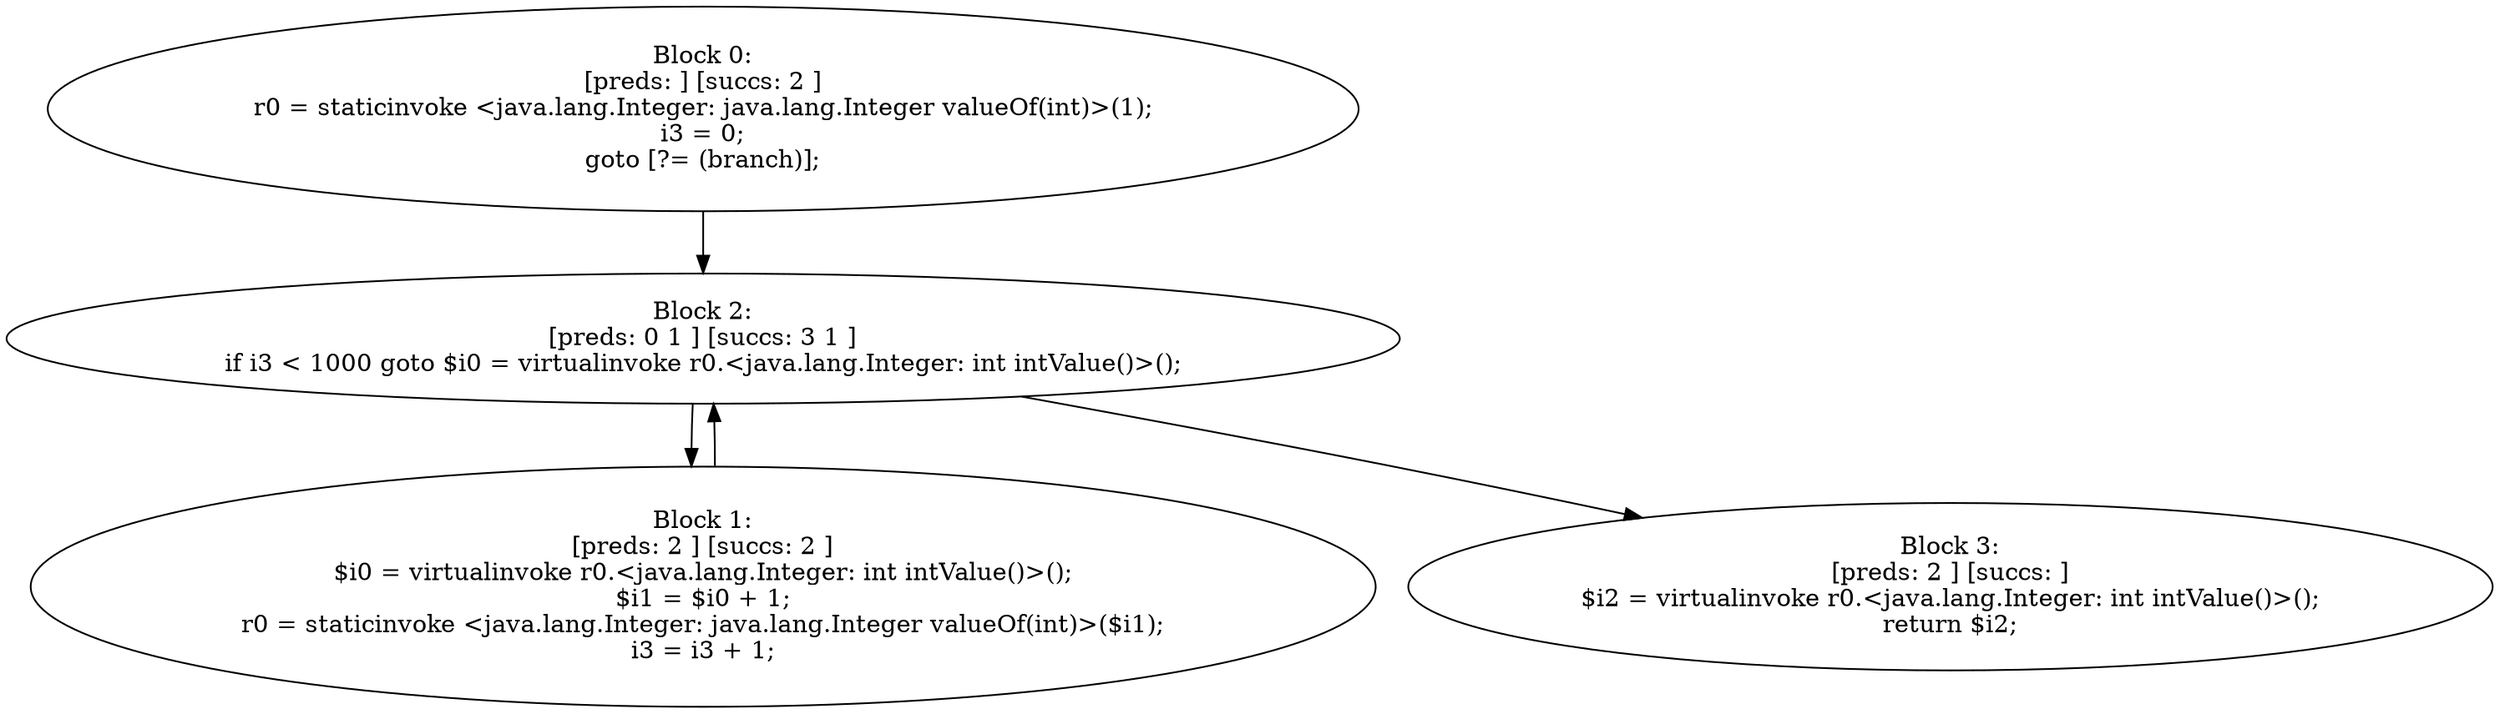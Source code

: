 digraph "unitGraph" {
    "Block 0:
[preds: ] [succs: 2 ]
r0 = staticinvoke <java.lang.Integer: java.lang.Integer valueOf(int)>(1);
i3 = 0;
goto [?= (branch)];
"
    "Block 1:
[preds: 2 ] [succs: 2 ]
$i0 = virtualinvoke r0.<java.lang.Integer: int intValue()>();
$i1 = $i0 + 1;
r0 = staticinvoke <java.lang.Integer: java.lang.Integer valueOf(int)>($i1);
i3 = i3 + 1;
"
    "Block 2:
[preds: 0 1 ] [succs: 3 1 ]
if i3 < 1000 goto $i0 = virtualinvoke r0.<java.lang.Integer: int intValue()>();
"
    "Block 3:
[preds: 2 ] [succs: ]
$i2 = virtualinvoke r0.<java.lang.Integer: int intValue()>();
return $i2;
"
    "Block 0:
[preds: ] [succs: 2 ]
r0 = staticinvoke <java.lang.Integer: java.lang.Integer valueOf(int)>(1);
i3 = 0;
goto [?= (branch)];
"->"Block 2:
[preds: 0 1 ] [succs: 3 1 ]
if i3 < 1000 goto $i0 = virtualinvoke r0.<java.lang.Integer: int intValue()>();
";
    "Block 1:
[preds: 2 ] [succs: 2 ]
$i0 = virtualinvoke r0.<java.lang.Integer: int intValue()>();
$i1 = $i0 + 1;
r0 = staticinvoke <java.lang.Integer: java.lang.Integer valueOf(int)>($i1);
i3 = i3 + 1;
"->"Block 2:
[preds: 0 1 ] [succs: 3 1 ]
if i3 < 1000 goto $i0 = virtualinvoke r0.<java.lang.Integer: int intValue()>();
";
    "Block 2:
[preds: 0 1 ] [succs: 3 1 ]
if i3 < 1000 goto $i0 = virtualinvoke r0.<java.lang.Integer: int intValue()>();
"->"Block 3:
[preds: 2 ] [succs: ]
$i2 = virtualinvoke r0.<java.lang.Integer: int intValue()>();
return $i2;
";
    "Block 2:
[preds: 0 1 ] [succs: 3 1 ]
if i3 < 1000 goto $i0 = virtualinvoke r0.<java.lang.Integer: int intValue()>();
"->"Block 1:
[preds: 2 ] [succs: 2 ]
$i0 = virtualinvoke r0.<java.lang.Integer: int intValue()>();
$i1 = $i0 + 1;
r0 = staticinvoke <java.lang.Integer: java.lang.Integer valueOf(int)>($i1);
i3 = i3 + 1;
";
}
